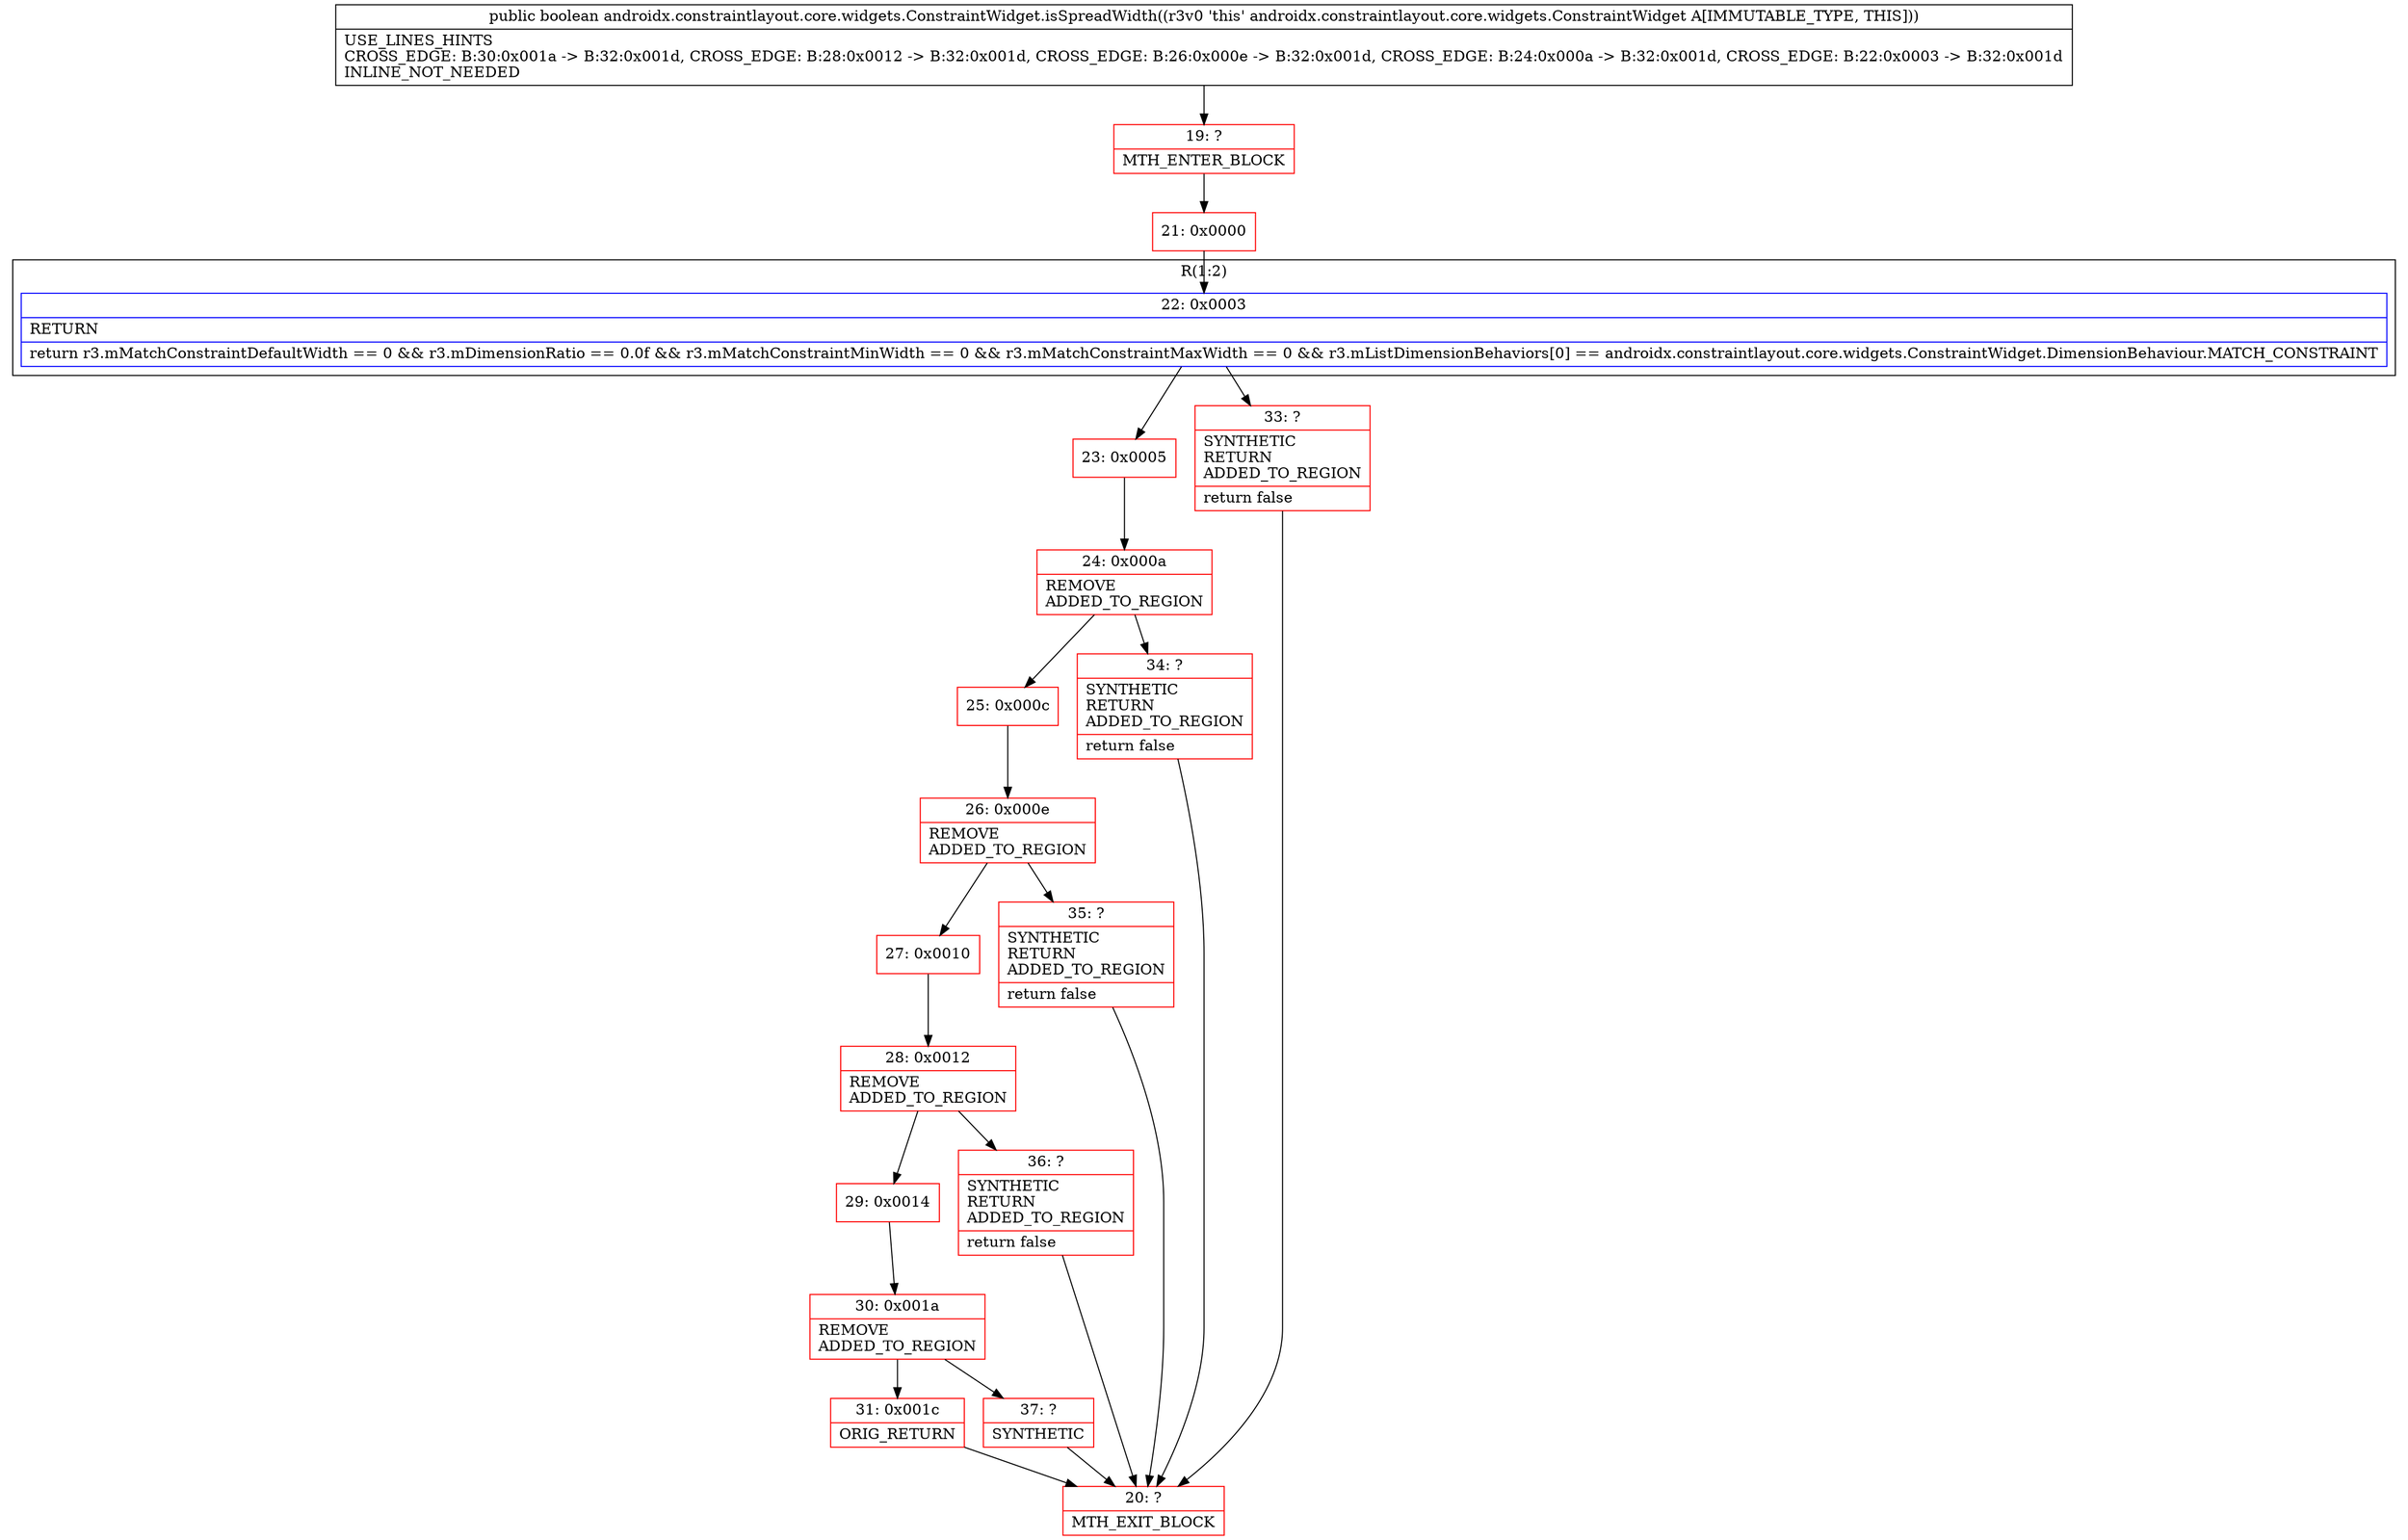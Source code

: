 digraph "CFG forandroidx.constraintlayout.core.widgets.ConstraintWidget.isSpreadWidth()Z" {
subgraph cluster_Region_1209009833 {
label = "R(1:2)";
node [shape=record,color=blue];
Node_22 [shape=record,label="{22\:\ 0x0003|RETURN\l|return r3.mMatchConstraintDefaultWidth == 0 && r3.mDimensionRatio == 0.0f && r3.mMatchConstraintMinWidth == 0 && r3.mMatchConstraintMaxWidth == 0 && r3.mListDimensionBehaviors[0] == androidx.constraintlayout.core.widgets.ConstraintWidget.DimensionBehaviour.MATCH_CONSTRAINT\l}"];
}
Node_19 [shape=record,color=red,label="{19\:\ ?|MTH_ENTER_BLOCK\l}"];
Node_21 [shape=record,color=red,label="{21\:\ 0x0000}"];
Node_23 [shape=record,color=red,label="{23\:\ 0x0005}"];
Node_24 [shape=record,color=red,label="{24\:\ 0x000a|REMOVE\lADDED_TO_REGION\l}"];
Node_25 [shape=record,color=red,label="{25\:\ 0x000c}"];
Node_26 [shape=record,color=red,label="{26\:\ 0x000e|REMOVE\lADDED_TO_REGION\l}"];
Node_27 [shape=record,color=red,label="{27\:\ 0x0010}"];
Node_28 [shape=record,color=red,label="{28\:\ 0x0012|REMOVE\lADDED_TO_REGION\l}"];
Node_29 [shape=record,color=red,label="{29\:\ 0x0014}"];
Node_30 [shape=record,color=red,label="{30\:\ 0x001a|REMOVE\lADDED_TO_REGION\l}"];
Node_31 [shape=record,color=red,label="{31\:\ 0x001c|ORIG_RETURN\l}"];
Node_20 [shape=record,color=red,label="{20\:\ ?|MTH_EXIT_BLOCK\l}"];
Node_37 [shape=record,color=red,label="{37\:\ ?|SYNTHETIC\l}"];
Node_36 [shape=record,color=red,label="{36\:\ ?|SYNTHETIC\lRETURN\lADDED_TO_REGION\l|return false\l}"];
Node_35 [shape=record,color=red,label="{35\:\ ?|SYNTHETIC\lRETURN\lADDED_TO_REGION\l|return false\l}"];
Node_34 [shape=record,color=red,label="{34\:\ ?|SYNTHETIC\lRETURN\lADDED_TO_REGION\l|return false\l}"];
Node_33 [shape=record,color=red,label="{33\:\ ?|SYNTHETIC\lRETURN\lADDED_TO_REGION\l|return false\l}"];
MethodNode[shape=record,label="{public boolean androidx.constraintlayout.core.widgets.ConstraintWidget.isSpreadWidth((r3v0 'this' androidx.constraintlayout.core.widgets.ConstraintWidget A[IMMUTABLE_TYPE, THIS]))  | USE_LINES_HINTS\lCROSS_EDGE: B:30:0x001a \-\> B:32:0x001d, CROSS_EDGE: B:28:0x0012 \-\> B:32:0x001d, CROSS_EDGE: B:26:0x000e \-\> B:32:0x001d, CROSS_EDGE: B:24:0x000a \-\> B:32:0x001d, CROSS_EDGE: B:22:0x0003 \-\> B:32:0x001d\lINLINE_NOT_NEEDED\l}"];
MethodNode -> Node_19;Node_22 -> Node_23;
Node_22 -> Node_33;
Node_19 -> Node_21;
Node_21 -> Node_22;
Node_23 -> Node_24;
Node_24 -> Node_25;
Node_24 -> Node_34;
Node_25 -> Node_26;
Node_26 -> Node_27;
Node_26 -> Node_35;
Node_27 -> Node_28;
Node_28 -> Node_29;
Node_28 -> Node_36;
Node_29 -> Node_30;
Node_30 -> Node_31;
Node_30 -> Node_37;
Node_31 -> Node_20;
Node_37 -> Node_20;
Node_36 -> Node_20;
Node_35 -> Node_20;
Node_34 -> Node_20;
Node_33 -> Node_20;
}

